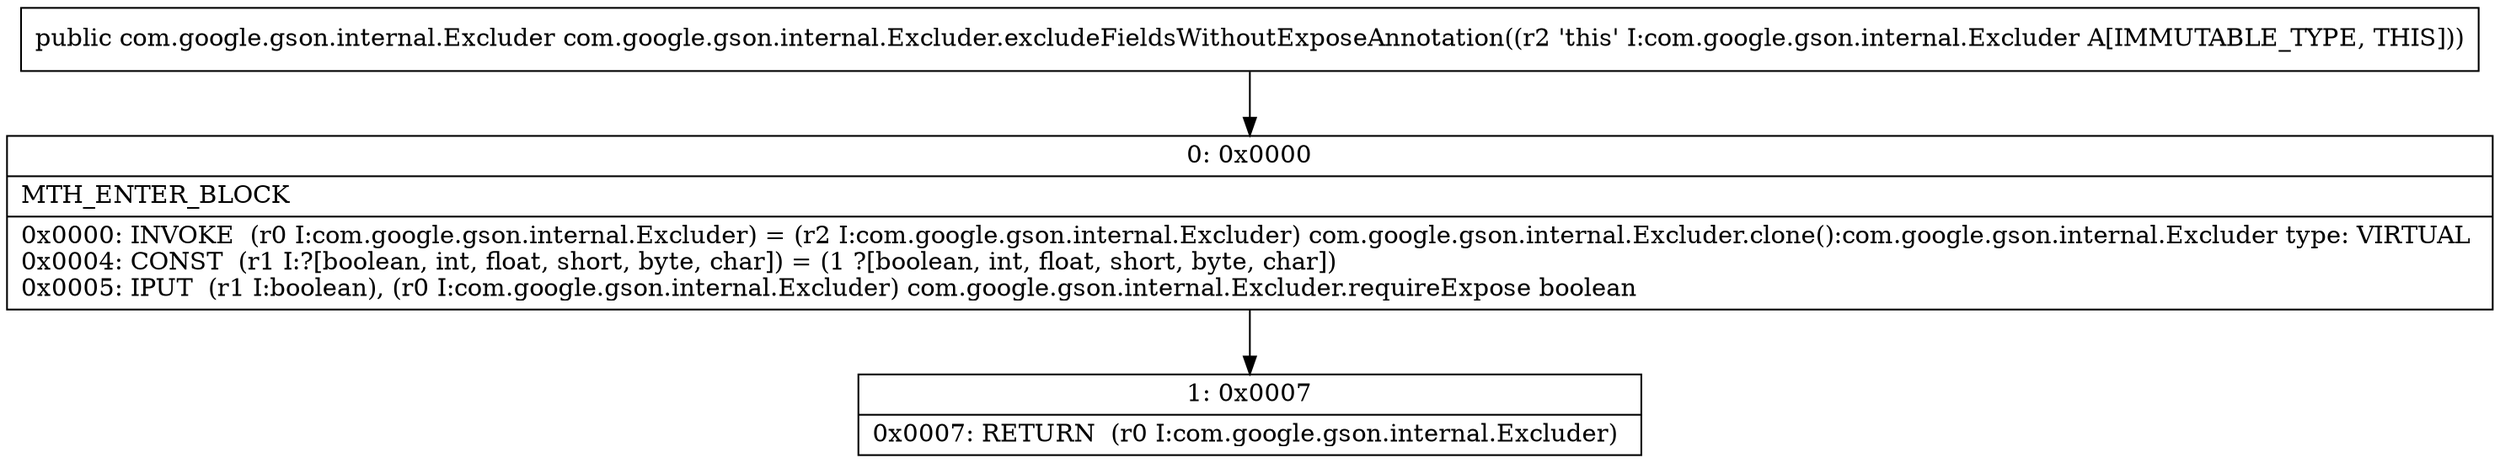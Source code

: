 digraph "CFG forcom.google.gson.internal.Excluder.excludeFieldsWithoutExposeAnnotation()Lcom\/google\/gson\/internal\/Excluder;" {
Node_0 [shape=record,label="{0\:\ 0x0000|MTH_ENTER_BLOCK\l|0x0000: INVOKE  (r0 I:com.google.gson.internal.Excluder) = (r2 I:com.google.gson.internal.Excluder) com.google.gson.internal.Excluder.clone():com.google.gson.internal.Excluder type: VIRTUAL \l0x0004: CONST  (r1 I:?[boolean, int, float, short, byte, char]) = (1 ?[boolean, int, float, short, byte, char]) \l0x0005: IPUT  (r1 I:boolean), (r0 I:com.google.gson.internal.Excluder) com.google.gson.internal.Excluder.requireExpose boolean \l}"];
Node_1 [shape=record,label="{1\:\ 0x0007|0x0007: RETURN  (r0 I:com.google.gson.internal.Excluder) \l}"];
MethodNode[shape=record,label="{public com.google.gson.internal.Excluder com.google.gson.internal.Excluder.excludeFieldsWithoutExposeAnnotation((r2 'this' I:com.google.gson.internal.Excluder A[IMMUTABLE_TYPE, THIS])) }"];
MethodNode -> Node_0;
Node_0 -> Node_1;
}

